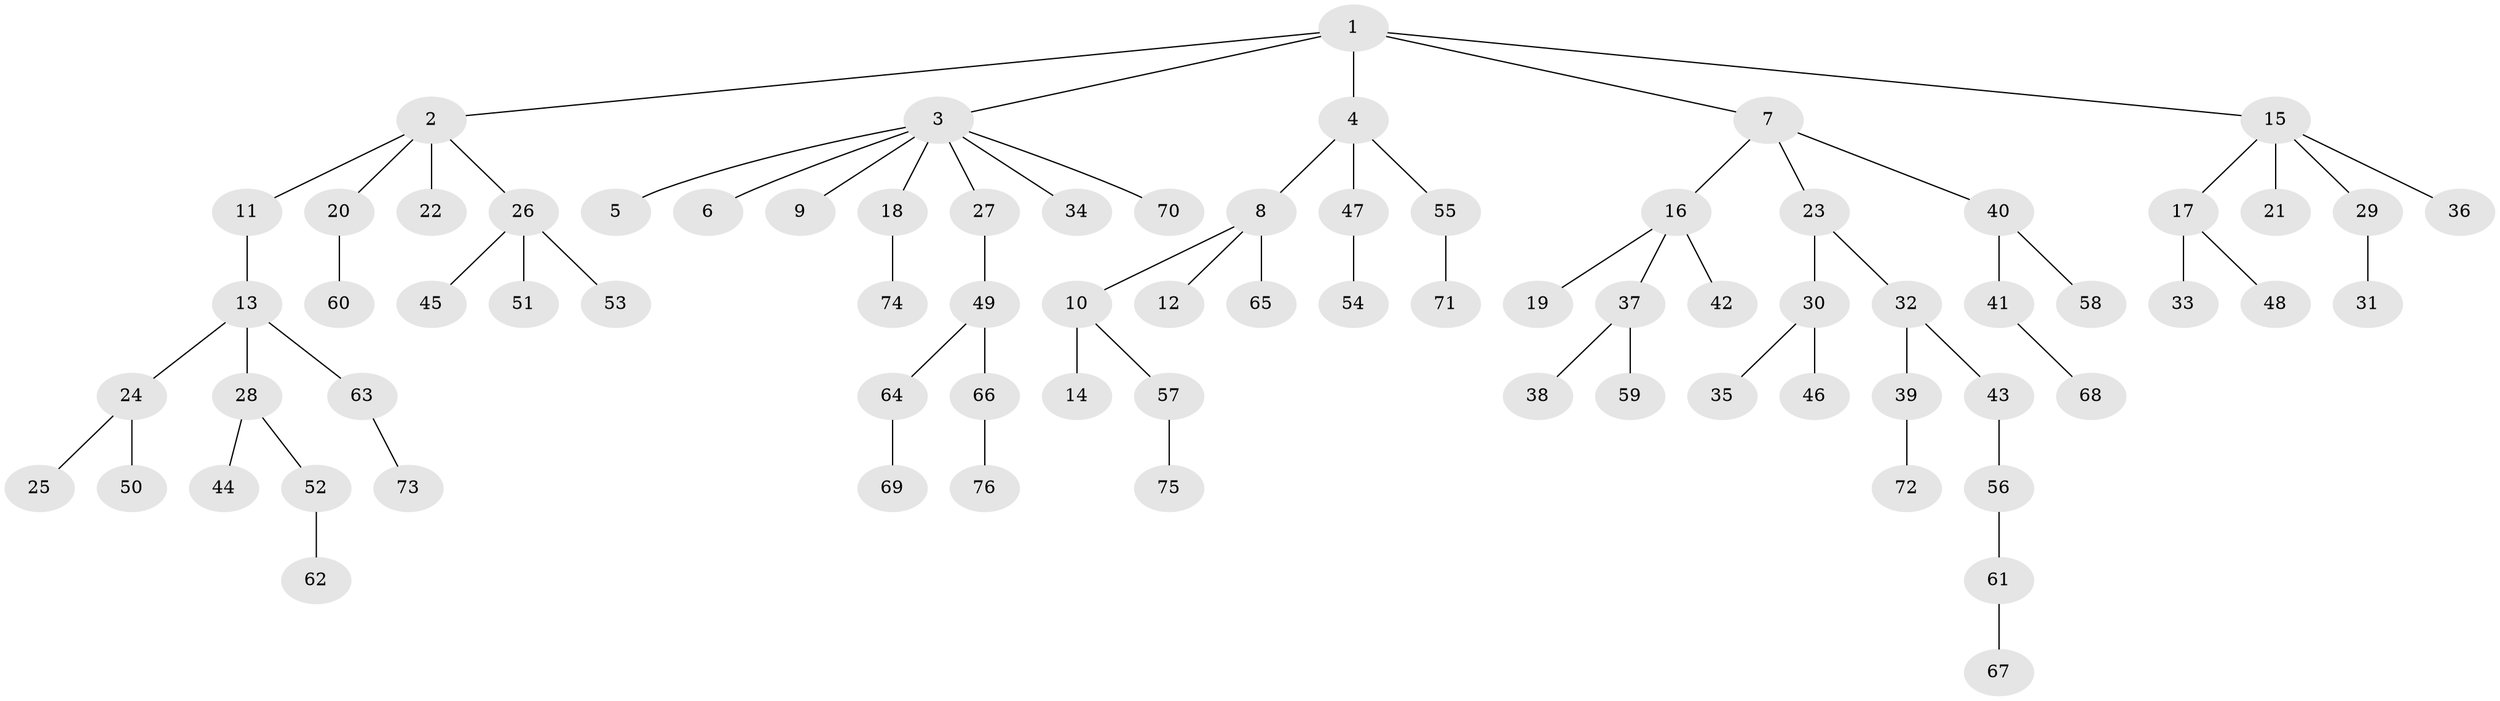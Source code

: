 // coarse degree distribution, {2: 0.23333333333333334, 1: 0.6666666666666666, 4: 0.06666666666666667, 16: 0.03333333333333333}
// Generated by graph-tools (version 1.1) at 2025/56/03/04/25 21:56:59]
// undirected, 76 vertices, 75 edges
graph export_dot {
graph [start="1"]
  node [color=gray90,style=filled];
  1;
  2;
  3;
  4;
  5;
  6;
  7;
  8;
  9;
  10;
  11;
  12;
  13;
  14;
  15;
  16;
  17;
  18;
  19;
  20;
  21;
  22;
  23;
  24;
  25;
  26;
  27;
  28;
  29;
  30;
  31;
  32;
  33;
  34;
  35;
  36;
  37;
  38;
  39;
  40;
  41;
  42;
  43;
  44;
  45;
  46;
  47;
  48;
  49;
  50;
  51;
  52;
  53;
  54;
  55;
  56;
  57;
  58;
  59;
  60;
  61;
  62;
  63;
  64;
  65;
  66;
  67;
  68;
  69;
  70;
  71;
  72;
  73;
  74;
  75;
  76;
  1 -- 2;
  1 -- 3;
  1 -- 4;
  1 -- 7;
  1 -- 15;
  2 -- 11;
  2 -- 20;
  2 -- 22;
  2 -- 26;
  3 -- 5;
  3 -- 6;
  3 -- 9;
  3 -- 18;
  3 -- 27;
  3 -- 34;
  3 -- 70;
  4 -- 8;
  4 -- 47;
  4 -- 55;
  7 -- 16;
  7 -- 23;
  7 -- 40;
  8 -- 10;
  8 -- 12;
  8 -- 65;
  10 -- 14;
  10 -- 57;
  11 -- 13;
  13 -- 24;
  13 -- 28;
  13 -- 63;
  15 -- 17;
  15 -- 21;
  15 -- 29;
  15 -- 36;
  16 -- 19;
  16 -- 37;
  16 -- 42;
  17 -- 33;
  17 -- 48;
  18 -- 74;
  20 -- 60;
  23 -- 30;
  23 -- 32;
  24 -- 25;
  24 -- 50;
  26 -- 45;
  26 -- 51;
  26 -- 53;
  27 -- 49;
  28 -- 44;
  28 -- 52;
  29 -- 31;
  30 -- 35;
  30 -- 46;
  32 -- 39;
  32 -- 43;
  37 -- 38;
  37 -- 59;
  39 -- 72;
  40 -- 41;
  40 -- 58;
  41 -- 68;
  43 -- 56;
  47 -- 54;
  49 -- 64;
  49 -- 66;
  52 -- 62;
  55 -- 71;
  56 -- 61;
  57 -- 75;
  61 -- 67;
  63 -- 73;
  64 -- 69;
  66 -- 76;
}
